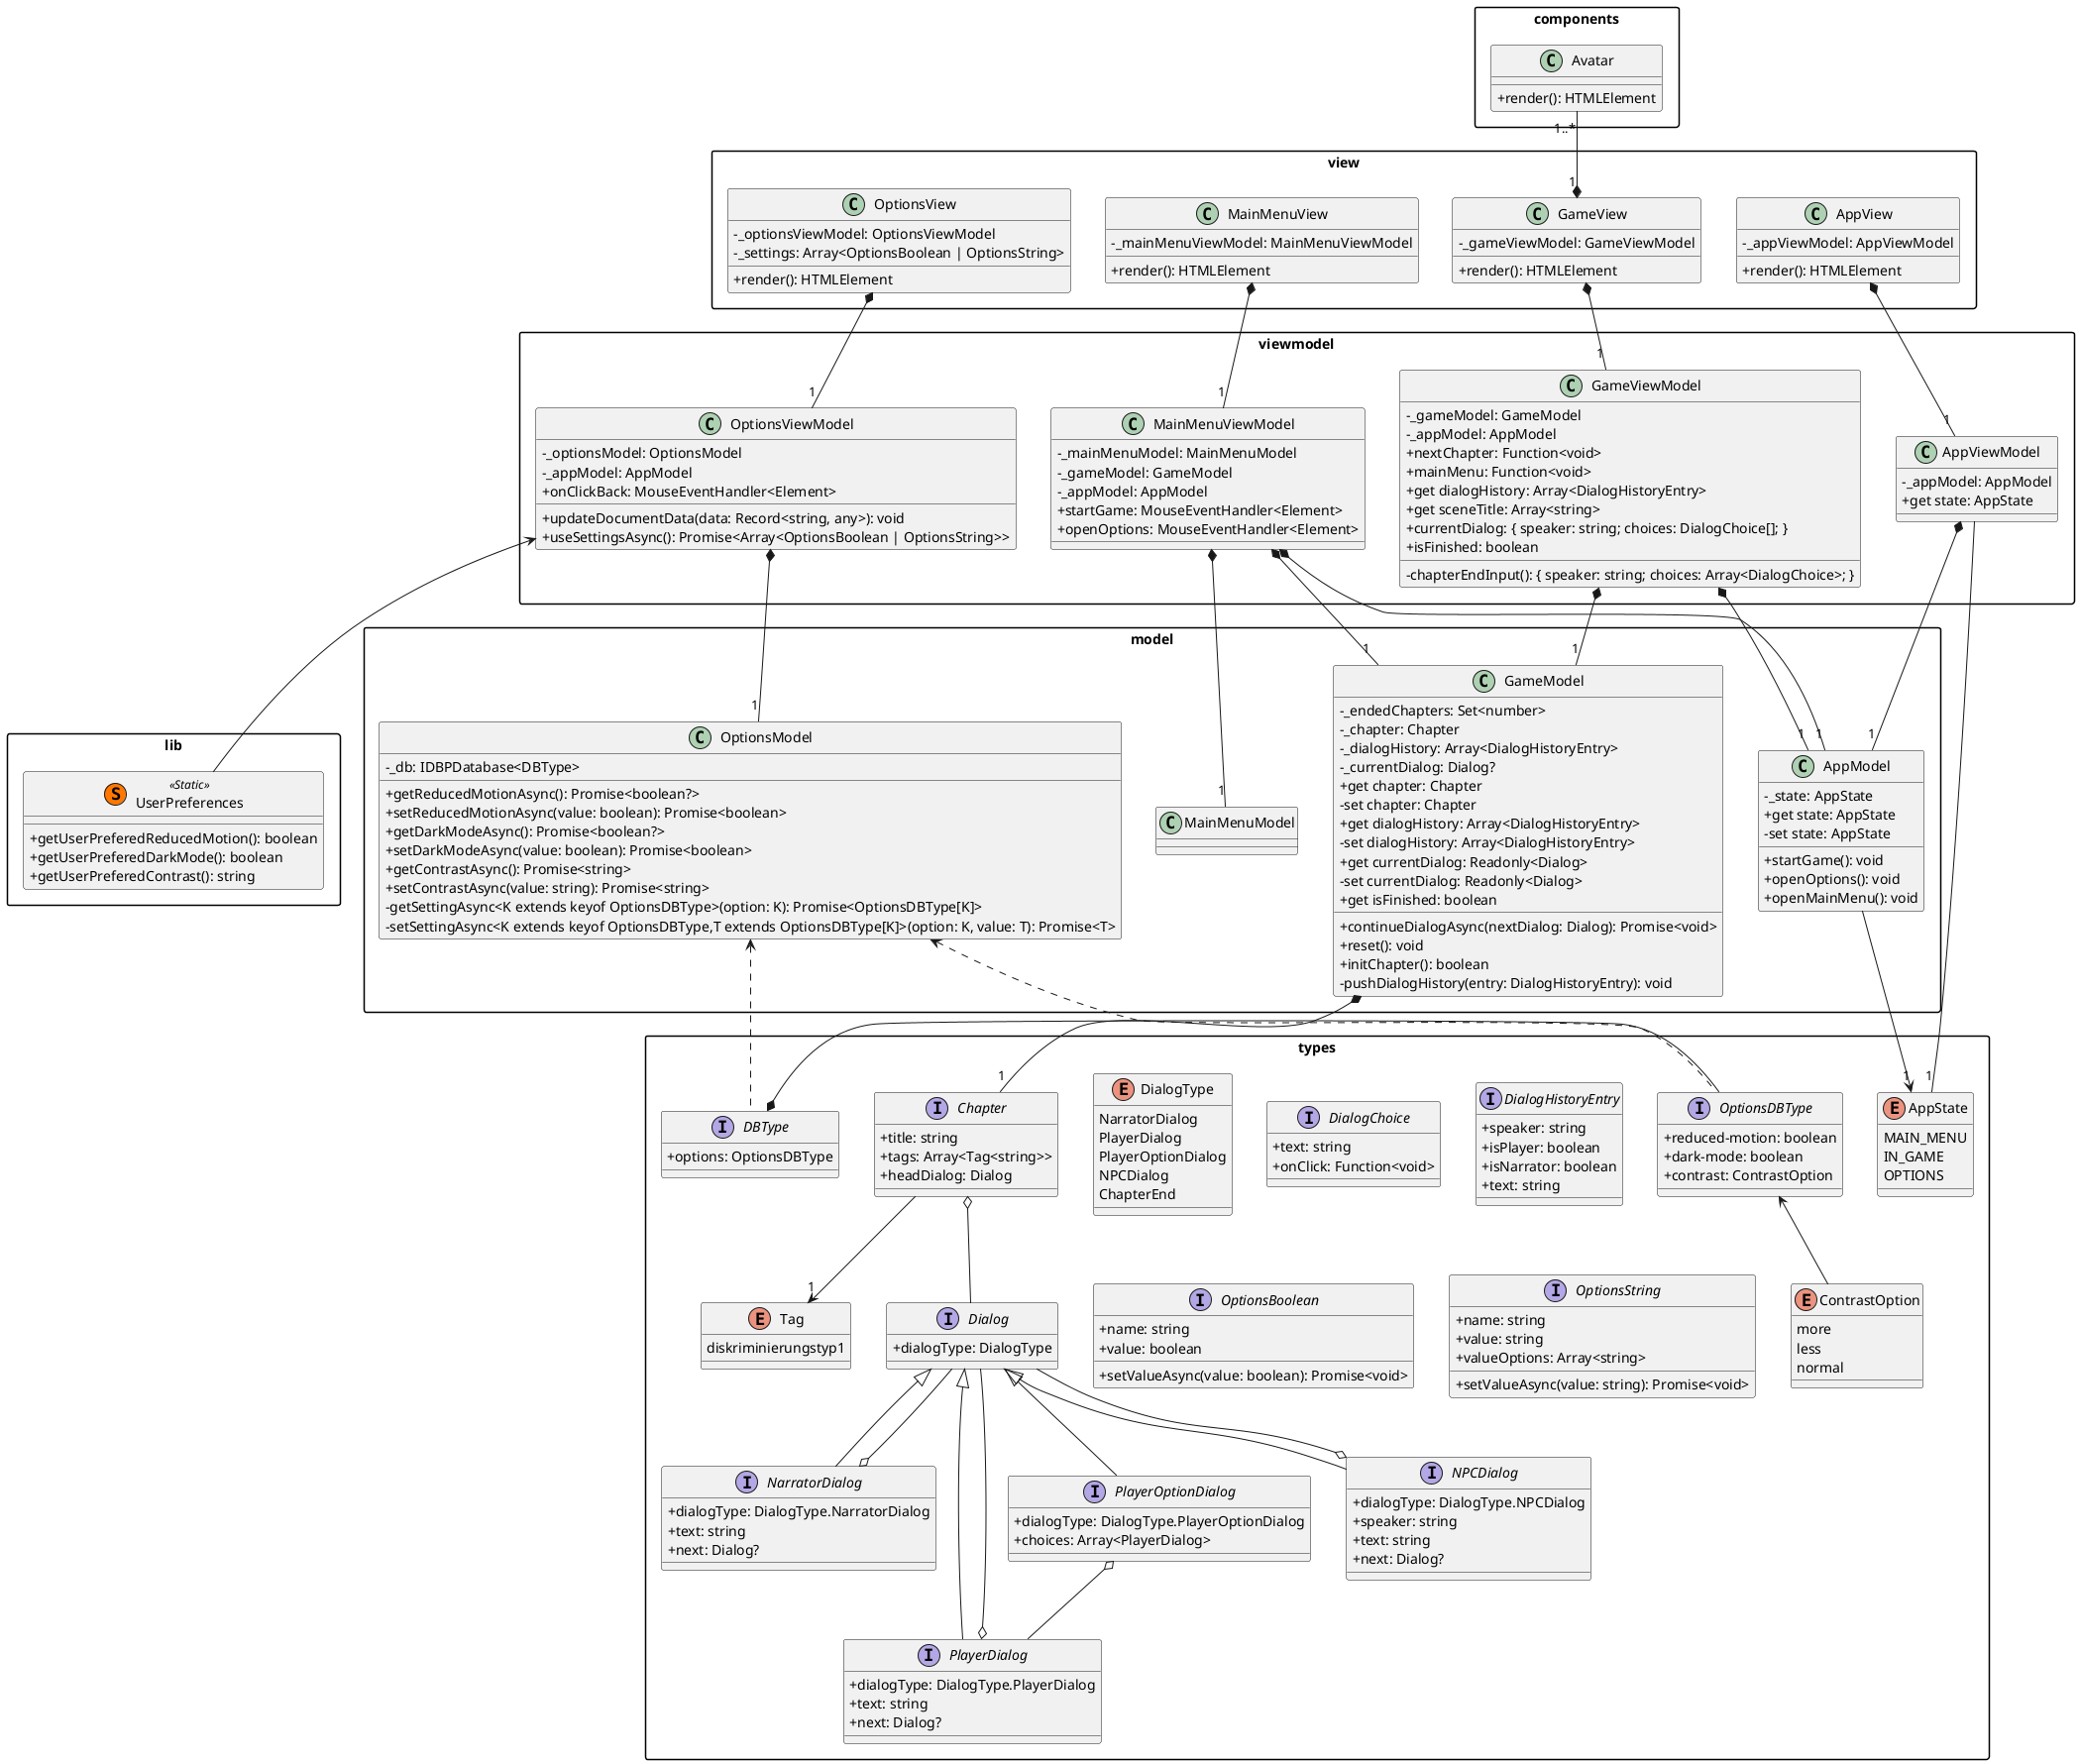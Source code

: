 @startuml Class Diagram
skinparam classAttributeIconSize 0
skinparam packageStyle rectangle

package lib {
    class UserPreferences << (S,#FF7700) Static >> {
        +getUserPreferedReducedMotion(): boolean
        +getUserPreferedDarkMode(): boolean
        +getUserPreferedContrast(): string
    }
}

package types {
    enum AppState {
        MAIN_MENU
        IN_GAME
        OPTIONS
    }

    enum DialogType {
        NarratorDialog
        PlayerDialog
        PlayerOptionDialog
        NPCDialog
        ChapterEnd
    }

    enum Tag {
        diskriminierungstyp1
    }

    interface Chapter {
        +title: string
        +tags: Array<Tag<string>>
        +headDialog: Dialog
    }
    Chapter --> "1" Tag
    Chapter o-- Dialog

    interface Dialog {
        +dialogType: DialogType
    }

    interface NarratorDialog extends Dialog {
        +dialogType: DialogType.NarratorDialog
        +text: string
        +next: Dialog?
    }
    NarratorDialog o-- Dialog

    interface PlayerDialog extends Dialog {
        +dialogType: DialogType.PlayerDialog
        +text: string
        +next: Dialog?
    }
    PlayerDialog o-- Dialog

    interface PlayerOptionDialog extends Dialog {
        +dialogType: DialogType.PlayerOptionDialog
        +choices: Array<PlayerDialog>
    }
    PlayerOptionDialog o-- PlayerDialog

    interface NPCDialog extends Dialog {
        +dialogType: DialogType.NPCDialog
        +speaker: string
        +text: string
        +next: Dialog?
    }
    NPCDialog o-- Dialog

    interface DialogChoice {
        +text: string
        +onClick: Function<void>
    }

    interface DialogHistoryEntry {
        +speaker: string
        +isPlayer: boolean
        +isNarrator: boolean
        +text: string
    }

    enum ContrastOption {
        more
        less
        normal
    }

    interface OptionsDBType {
        +reduced-motion: boolean
        +dark-mode: boolean
        +contrast: ContrastOption
    }
    OptionsDBType <-- ContrastOption

    interface DBType {
        +options: OptionsDBType
    }
    DBType *- OptionsDBType

    interface OptionsBoolean {
        +name: string
        +value: boolean
        +setValueAsync(value: boolean): Promise<void>
    }

    interface OptionsString {
        +name: string
        +value: string
        +setValueAsync(value: string): Promise<void>
        +valueOptions: Array<string>
    }
}

package components {
    class Avatar {
        + render(): HTMLElement
    }
}

package model {
    class AppModel {
        -_state: AppState
        +get state: AppState
        -set state: AppState
        +startGame(): void
        +openOptions(): void
        +openMainMenu(): void
    }
    AppModel --> "1" AppState

    class GameModel {
        -_endedChapters: Set<number>
        -_chapter: Chapter
        -_dialogHistory: Array<DialogHistoryEntry>
        -_currentDialog: Dialog?
        +get chapter: Chapter
        -set chapter: Chapter
        +get dialogHistory: Array<DialogHistoryEntry>
        -set dialogHistory: Array<DialogHistoryEntry>
        +get currentDialog: Readonly<Dialog>
        -set currentDialog: Readonly<Dialog>
        +get isFinished: boolean
        +continueDialogAsync(nextDialog: Dialog): Promise<void>
        +reset(): void
        +initChapter(): boolean
        -pushDialogHistory(entry: DialogHistoryEntry): void
    }
    GameModel *-- "1" Chapter

    class MainMenuModel
    class OptionsModel {
        -_db: IDBPDatabase<DBType>
        +getReducedMotionAsync(): Promise<boolean?>
        +setReducedMotionAsync(value: boolean): Promise<boolean>
        +getDarkModeAsync(): Promise<boolean?>
        +setDarkModeAsync(value: boolean): Promise<boolean>
        +getContrastAsync(): Promise<string>
        +setContrastAsync(value: string): Promise<string>
        -getSettingAsync<K extends keyof OptionsDBType>(option: K): Promise<OptionsDBType[K]>
        -setSettingAsync<K extends keyof OptionsDBType,T extends OptionsDBType[K]>(option: K, value: T): Promise<T>
    }
    OptionsModel <.. DBType
    OptionsModel <.. OptionsDBType
}

package viewmodel {
    class AppViewModel {
        -_appModel: AppModel
        +get state: AppState
    }
    AppViewModel *-- "1" AppModel
    AppViewModel --- "1" AppState

    class GameViewModel {
        -_gameModel: GameModel
        -_appModel: AppModel
        +nextChapter: Function<void>
        +mainMenu: Function<void>
        +get dialogHistory: Array<DialogHistoryEntry>
        +get sceneTitle: Array<string>
        -chapterEndInput(): { speaker: string; choices: Array<DialogChoice>; }
        +currentDialog: { speaker: string; choices: DialogChoice[]; }
        +isFinished: boolean
    }
    GameViewModel *-- "1" GameModel
    GameViewModel *-- "1" AppModel

    class MainMenuViewModel {
        -_mainMenuModel: MainMenuModel
        -_gameModel: GameModel
        -_appModel: AppModel
        +startGame: MouseEventHandler<Element>
        +openOptions: MouseEventHandler<Element>
    }
    MainMenuViewModel *-- "1" MainMenuModel
    MainMenuViewModel *-- "1" GameModel
    MainMenuViewModel *-- "1" AppModel

    class OptionsViewModel {
        -_optionsModel: OptionsModel
        -_appModel: AppModel
        +onClickBack: MouseEventHandler<Element>
        +updateDocumentData(data: Record<string, any>): void
        +useSettingsAsync(): Promise<Array<OptionsBoolean | OptionsString>>
    }
    OptionsViewModel *-- "1" OptionsModel
    UserPreferences -up-> OptionsViewModel
}

package view {
    class AppView {
        -_appViewModel: AppViewModel
        +render(): HTMLElement
    }
    AppView *-- "1" AppViewModel

    class GameView {
        -_gameViewModel: GameViewModel
        +render(): HTMLElement
    }
    GameView *-- "1" GameViewModel
    Avatar "1..*" -down-* "1" GameView

    class MainMenuView {
        -_mainMenuViewModel: MainMenuViewModel
        +render(): HTMLElement
    }
    MainMenuView *-- "1" MainMenuViewModel

    class OptionsView {
        -_optionsViewModel: OptionsViewModel
        -_settings: Array<OptionsBoolean | OptionsString>
        +render(): HTMLElement
    }
    OptionsView *-- "1" OptionsViewModel
}

@enduml
